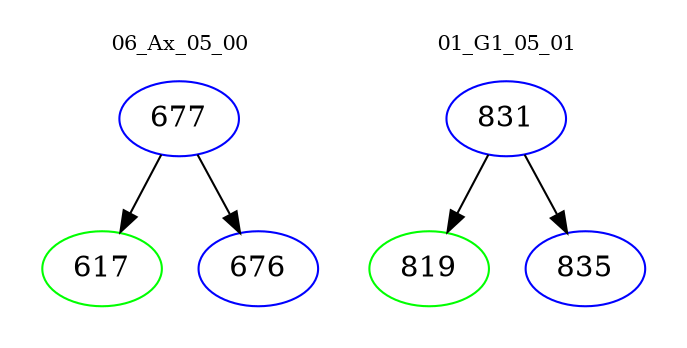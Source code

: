 digraph{
subgraph cluster_0 {
color = white
label = "06_Ax_05_00";
fontsize=10;
T0_677 [label="677", color="blue"]
T0_677 -> T0_617 [color="black"]
T0_617 [label="617", color="green"]
T0_677 -> T0_676 [color="black"]
T0_676 [label="676", color="blue"]
}
subgraph cluster_1 {
color = white
label = "01_G1_05_01";
fontsize=10;
T1_831 [label="831", color="blue"]
T1_831 -> T1_819 [color="black"]
T1_819 [label="819", color="green"]
T1_831 -> T1_835 [color="black"]
T1_835 [label="835", color="blue"]
}
}
